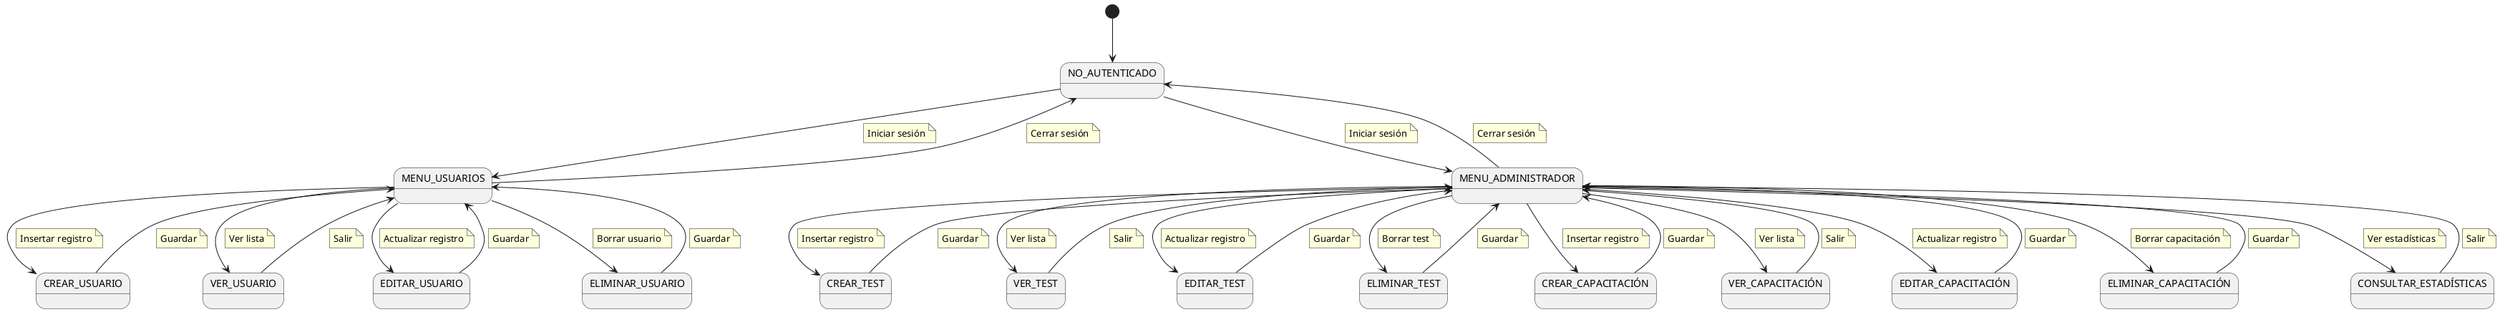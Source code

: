 @startuml diagrama_contexto_administrador

state "NO_AUTENTICADO" as NoAuth
state "MENU_USUARIOS" as Menu_usuarios
state "MENU_ADMINISTRADOR" as Menu_administrador
state "CREAR_USUARIO" as Crear_usuario
state "VER_USUARIO" as Ver_usuario
state "EDITAR_USUARIO" as Editar_usuario
state "ELIMINAR_USUARIO" as Eliminar_usuario
state "CREAR_TEST" as Crear_test
state "VER_TEST" as Ver_test
state "EDITAR_TEST" as Editar_test
state "ELIMINAR_TEST" as Eliminar_test
state "CREAR_CAPACITACIÓN" as Crear_capacitación
state "VER_CAPACITACIÓN" as Ver_capacitación
state "EDITAR_CAPACITACIÓN" as Editar_capacitación
state "ELIMINAR_CAPACITACIÓN" as Eliminar_capacitación
state "CONSULTAR_ESTADÍSTICAS" as Consultar_estadísticas



[*] --> NoAuth

NoAuth --> Menu_usuarios
    note on link
        Iniciar sesión
    end note

Menu_usuarios --> NoAuth
    note on link
        Cerrar sesión
    end note

Menu_usuarios --> Crear_usuario
    note on link
        Insertar registro
    end note

Crear_usuario --> Menu_usuarios
    note on link
        Guardar
    end note

Menu_usuarios --> Editar_usuario
    note on link
        Actualizar registro
    end note

Editar_usuario --> Menu_usuarios
    note on link
        Guardar
    end note

Menu_usuarios --> Ver_usuario
    note on link
        Ver lista
    end note

Ver_usuario --> Menu_usuarios
    note on link
        Salir
    end note

Menu_usuarios --> Eliminar_usuario
    note on link
        Borrar usuario
    end note

Eliminar_usuario --> Menu_usuarios
    note on link
        Guardar
    end note

NoAuth --> Menu_administrador
    note on link
        Iniciar sesión
    end note

Menu_administrador --> NoAuth
    note on link
        Cerrar sesión
    end note

Menu_administrador --> Crear_test
    note on link
        Insertar registro
    end note

Crear_test --> Menu_administrador
    note on link
        Guardar
    end note

Menu_administrador --> Editar_test
    note on link
        Actualizar registro
    end note

Editar_test --> Menu_administrador
    note on link
        Guardar
    end note

Menu_administrador --> Ver_test
    note on link
        Ver lista
    end note

Ver_test --> Menu_administrador
    note on link
        Salir
    end note

Menu_administrador --> Eliminar_test
    note on link
        Borrar test
    end note

Eliminar_test --> Menu_administrador
    note on link
        Guardar
    end note

Menu_administrador --> Crear_capacitación
    note on link
        Insertar registro
    end note

Crear_capacitación --> Menu_administrador
    note on link
        Guardar
    end note

Menu_administrador --> Editar_capacitación
    note on link
        Actualizar registro
    end note

Editar_capacitación --> Menu_administrador
    note on link
        Guardar
    end note

Menu_administrador --> Ver_capacitación
    note on link
        Ver lista
    end note

Ver_capacitación --> Menu_administrador
    note on link
        Salir
    end note

Menu_administrador --> Eliminar_capacitación
    note on link
        Borrar capacitación
    end note

Eliminar_capacitación --> Menu_administrador
    note on link
        Guardar
    end note

Menu_administrador --> Consultar_estadísticas
    note on link
        Ver estadísticas
    end note

Consultar_estadísticas --> Menu_administrador
    note on link
        Salir
    end note

@enduml